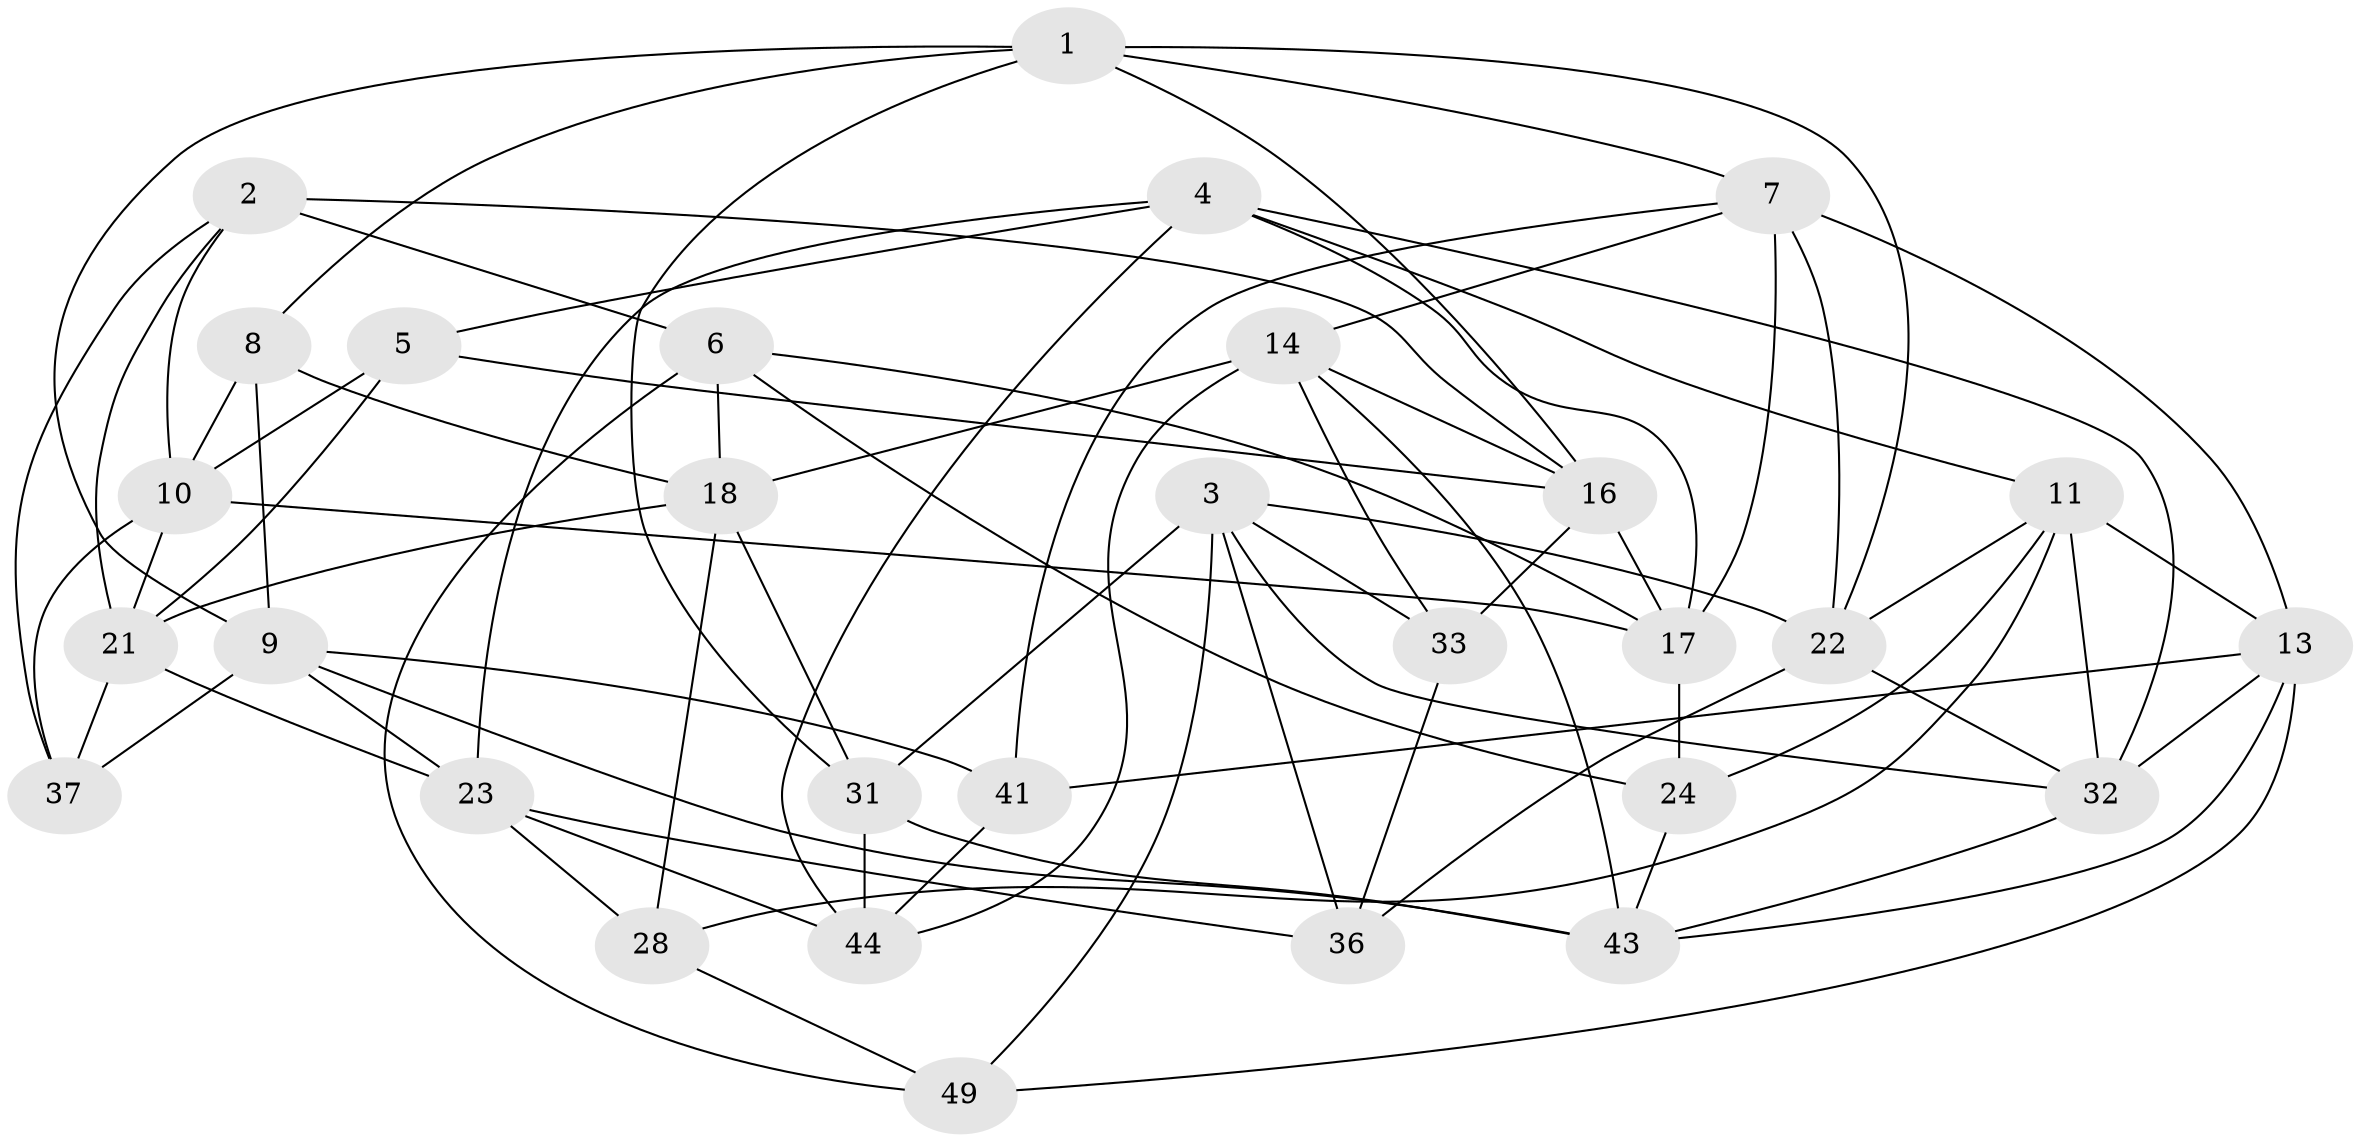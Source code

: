 // Generated by graph-tools (version 1.1) at 2025/52/02/27/25 19:52:28]
// undirected, 30 vertices, 79 edges
graph export_dot {
graph [start="1"]
  node [color=gray90,style=filled];
  1 [super="+19"];
  2 [super="+12"];
  3 [super="+26"];
  4 [super="+40"];
  5;
  6 [super="+15"];
  7 [super="+42"];
  8;
  9 [super="+29"];
  10 [super="+50"];
  11 [super="+20"];
  13 [super="+34"];
  14 [super="+35"];
  16 [super="+25"];
  17 [super="+45"];
  18 [super="+27"];
  21 [super="+39"];
  22 [super="+30"];
  23 [super="+38"];
  24;
  28;
  31 [super="+51"];
  32 [super="+48"];
  33;
  36;
  37;
  41;
  43 [super="+47"];
  44 [super="+46"];
  49;
  1 -- 7;
  1 -- 8;
  1 -- 16;
  1 -- 22;
  1 -- 9;
  1 -- 31;
  2 -- 37;
  2 -- 21;
  2 -- 16;
  2 -- 6 [weight=2];
  2 -- 10;
  3 -- 22;
  3 -- 33;
  3 -- 36;
  3 -- 32;
  3 -- 49;
  3 -- 31;
  4 -- 11;
  4 -- 44;
  4 -- 17;
  4 -- 32;
  4 -- 5;
  4 -- 23;
  5 -- 16;
  5 -- 10;
  5 -- 21;
  6 -- 24;
  6 -- 49;
  6 -- 18;
  6 -- 17;
  7 -- 14;
  7 -- 13;
  7 -- 41;
  7 -- 17;
  7 -- 22;
  8 -- 10;
  8 -- 9;
  8 -- 18;
  9 -- 37;
  9 -- 41;
  9 -- 43;
  9 -- 23;
  10 -- 17;
  10 -- 37;
  10 -- 21;
  11 -- 13;
  11 -- 24;
  11 -- 28;
  11 -- 22;
  11 -- 32;
  13 -- 41;
  13 -- 49;
  13 -- 32;
  13 -- 43;
  14 -- 33;
  14 -- 43;
  14 -- 16;
  14 -- 18;
  14 -- 44;
  16 -- 33;
  16 -- 17;
  17 -- 24;
  18 -- 21;
  18 -- 28;
  18 -- 31;
  21 -- 23;
  21 -- 37;
  22 -- 36;
  22 -- 32;
  23 -- 28;
  23 -- 36;
  23 -- 44;
  24 -- 43;
  28 -- 49;
  31 -- 44 [weight=2];
  31 -- 43;
  32 -- 43;
  33 -- 36;
  41 -- 44;
}
